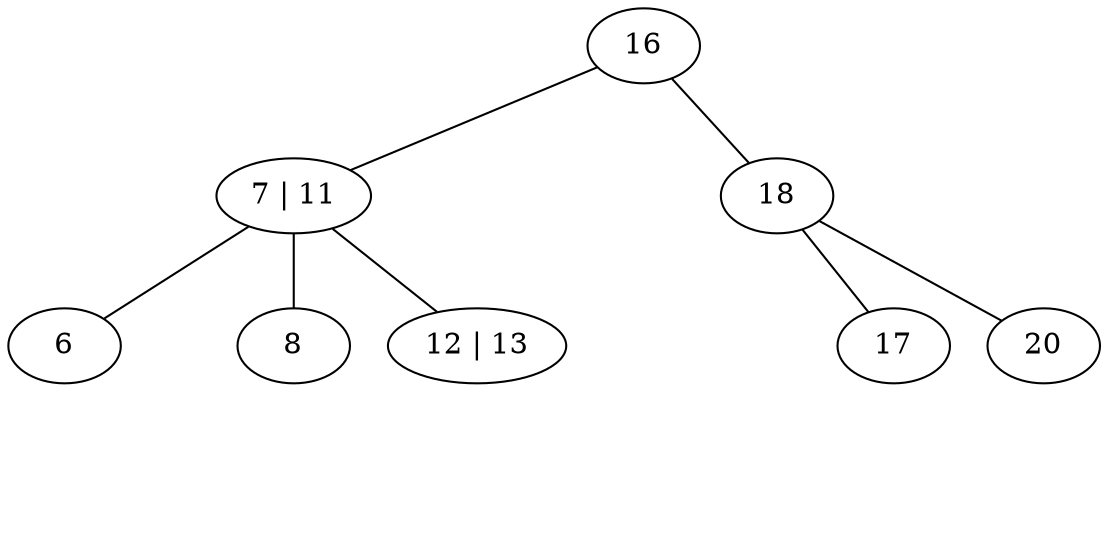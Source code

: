graph {
	16 [label=16]
	7 [label="7 | 11"]
	16 -- 7
	6 [label=6]
	7 -- 6
	"" [style=invisible]
	6 -- "" [style=invis]
	"" [style=invisible]
	6 -- "" [style=invis]
	"" [style=invisible]
	6 -- "" [style=invis]
	"" [style=invisible]
	6 -- "" [style=invis]
	8 [label=8]
	7 -- 8
	"" [style=invisible]
	8 -- "" [style=invis]
	"" [style=invisible]
	8 -- "" [style=invis]
	"" [style=invisible]
	8 -- "" [style=invis]
	"" [style=invisible]
	8 -- "" [style=invis]
	"" [style=invisible]
	7 -- "" [style=invis]
	12 [label="12 | 13"]
	7 -- 12
	"" [style=invisible]
	12 -- "" [style=invis]
	"" [style=invisible]
	12 -- "" [style=invis]
	"" [style=invisible]
	12 -- "" [style=invis]
	"" [style=invisible]
	12 -- "" [style=invis]
	"" [style=invisible]
	16 -- "" [style=invis]
	"" [style=invisible]
	16 -- "" [style=invis]
	18 [label=18]
	16 -- 18
	17 [label=17]
	18 -- 17
	"" [style=invisible]
	17 -- "" [style=invis]
	"" [style=invisible]
	17 -- "" [style=invis]
	"" [style=invisible]
	17 -- "" [style=invis]
	"" [style=invisible]
	17 -- "" [style=invis]
	"" [style=invisible]
	18 -- "" [style=invis]
	"" [style=invisible]
	18 -- "" [style=invis]
	20 [label=20]
	18 -- 20
	"" [style=invisible]
	20 -- "" [style=invis]
	"" [style=invisible]
	20 -- "" [style=invis]
	"" [style=invisible]
	20 -- "" [style=invis]
	"" [style=invisible]
	20 -- "" [style=invis]
}